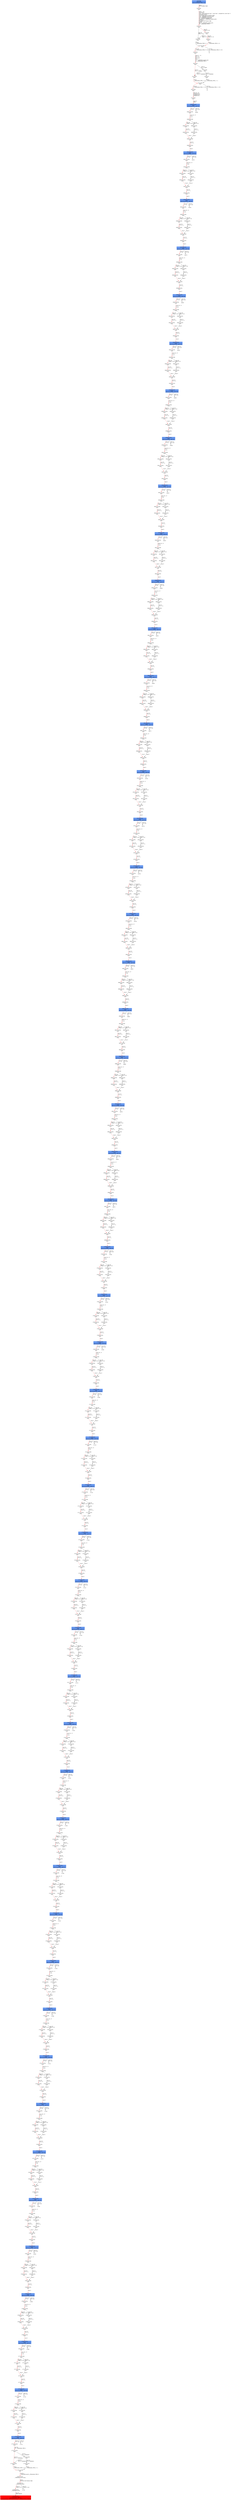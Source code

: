 digraph ARG {
node [style="filled" shape="box" color="white"]
0 [fillcolor="cornflowerblue" label="0 @ N20\nmain entry\nAbstractionState: ABS0: true\n" id="0"]
44 [label="44 @ N61\nmain\n" id="44"]
45 [label="45 @ N24\nmain\n" id="45"]
50 [label="50 @ N26\nmain\n" id="50"]
53 [label="53 @ N28\nmain\n" id="53"]
54 [label="54 @ N29\nmain\n" id="54"]
56 [label="56 @ N35\nmain\n" id="56"]
61 [label="61 @ N38\nmain\n" id="61"]
64 [label="64 @ N39\nmain\n" id="64"]
65 [label="65 @ N40\nmain\n" id="65"]
67 [label="67 @ N43\nmain\n" id="67"]
36280 [fillcolor="cornflowerblue" label="36280 @ N44\nmain\nAbstractionState: ABS2453\n" id="36280"]
36281 [label="36281 @ N45\nmain\n" id="36281"]
36300 [label="36300 @ N48\nmain\n" id="36300"]
36302 [label="36302 @ N50\nmain\n" id="36302"]
36303 [label="36303 @ N52\nmain\n" id="36303"]
36307 [label="36307 @ N49\nmain\n" id="36307"]
36308 [label="36308 @ N54\nmain\n" id="36308"]
36310 [fillcolor="cornflowerblue" label="36310 @ N44\nmain\nAbstractionState: ABS2455\n" id="36310"]
36311 [label="36311 @ N45\nmain\n" id="36311"]
36330 [label="36330 @ N48\nmain\n" id="36330"]
36332 [label="36332 @ N50\nmain\n" id="36332"]
36333 [label="36333 @ N52\nmain\n" id="36333"]
36337 [label="36337 @ N49\nmain\n" id="36337"]
36338 [label="36338 @ N54\nmain\n" id="36338"]
36340 [fillcolor="cornflowerblue" label="36340 @ N44\nmain\nAbstractionState: ABS2457\n" id="36340"]
36341 [label="36341 @ N45\nmain\n" id="36341"]
36360 [label="36360 @ N48\nmain\n" id="36360"]
36362 [label="36362 @ N50\nmain\n" id="36362"]
36363 [label="36363 @ N52\nmain\n" id="36363"]
36367 [label="36367 @ N49\nmain\n" id="36367"]
36368 [label="36368 @ N54\nmain\n" id="36368"]
36370 [fillcolor="cornflowerblue" label="36370 @ N44\nmain\nAbstractionState: ABS2459\n" id="36370"]
36371 [label="36371 @ N45\nmain\n" id="36371"]
36390 [label="36390 @ N48\nmain\n" id="36390"]
36392 [label="36392 @ N50\nmain\n" id="36392"]
36393 [label="36393 @ N52\nmain\n" id="36393"]
36397 [label="36397 @ N49\nmain\n" id="36397"]
36398 [label="36398 @ N54\nmain\n" id="36398"]
36400 [fillcolor="cornflowerblue" label="36400 @ N44\nmain\nAbstractionState: ABS2461\n" id="36400"]
36401 [label="36401 @ N45\nmain\n" id="36401"]
36420 [label="36420 @ N48\nmain\n" id="36420"]
36422 [label="36422 @ N50\nmain\n" id="36422"]
36423 [label="36423 @ N52\nmain\n" id="36423"]
36427 [label="36427 @ N49\nmain\n" id="36427"]
36428 [label="36428 @ N54\nmain\n" id="36428"]
36430 [fillcolor="cornflowerblue" label="36430 @ N44\nmain\nAbstractionState: ABS2463\n" id="36430"]
36431 [label="36431 @ N45\nmain\n" id="36431"]
36450 [label="36450 @ N48\nmain\n" id="36450"]
36452 [label="36452 @ N50\nmain\n" id="36452"]
36453 [label="36453 @ N52\nmain\n" id="36453"]
36457 [label="36457 @ N49\nmain\n" id="36457"]
36458 [label="36458 @ N54\nmain\n" id="36458"]
36460 [fillcolor="cornflowerblue" label="36460 @ N44\nmain\nAbstractionState: ABS2465\n" id="36460"]
36461 [label="36461 @ N45\nmain\n" id="36461"]
36480 [label="36480 @ N48\nmain\n" id="36480"]
36482 [label="36482 @ N50\nmain\n" id="36482"]
36483 [label="36483 @ N52\nmain\n" id="36483"]
36487 [label="36487 @ N49\nmain\n" id="36487"]
36488 [label="36488 @ N54\nmain\n" id="36488"]
36490 [fillcolor="cornflowerblue" label="36490 @ N44\nmain\nAbstractionState: ABS2467\n" id="36490"]
36491 [label="36491 @ N45\nmain\n" id="36491"]
36510 [label="36510 @ N48\nmain\n" id="36510"]
36512 [label="36512 @ N50\nmain\n" id="36512"]
36513 [label="36513 @ N52\nmain\n" id="36513"]
36517 [label="36517 @ N49\nmain\n" id="36517"]
36518 [label="36518 @ N54\nmain\n" id="36518"]
36520 [fillcolor="cornflowerblue" label="36520 @ N44\nmain\nAbstractionState: ABS2469\n" id="36520"]
36521 [label="36521 @ N45\nmain\n" id="36521"]
36540 [label="36540 @ N48\nmain\n" id="36540"]
36542 [label="36542 @ N50\nmain\n" id="36542"]
36543 [label="36543 @ N52\nmain\n" id="36543"]
36547 [label="36547 @ N49\nmain\n" id="36547"]
36548 [label="36548 @ N54\nmain\n" id="36548"]
36550 [fillcolor="cornflowerblue" label="36550 @ N44\nmain\nAbstractionState: ABS2471\n" id="36550"]
36551 [label="36551 @ N45\nmain\n" id="36551"]
36570 [label="36570 @ N48\nmain\n" id="36570"]
36572 [label="36572 @ N50\nmain\n" id="36572"]
36573 [label="36573 @ N52\nmain\n" id="36573"]
36577 [label="36577 @ N49\nmain\n" id="36577"]
36578 [label="36578 @ N54\nmain\n" id="36578"]
36580 [fillcolor="cornflowerblue" label="36580 @ N44\nmain\nAbstractionState: ABS2473\n" id="36580"]
36581 [label="36581 @ N45\nmain\n" id="36581"]
36600 [label="36600 @ N48\nmain\n" id="36600"]
36602 [label="36602 @ N50\nmain\n" id="36602"]
36603 [label="36603 @ N52\nmain\n" id="36603"]
36607 [label="36607 @ N49\nmain\n" id="36607"]
36608 [label="36608 @ N54\nmain\n" id="36608"]
36610 [fillcolor="cornflowerblue" label="36610 @ N44\nmain\nAbstractionState: ABS2475\n" id="36610"]
36611 [label="36611 @ N45\nmain\n" id="36611"]
36630 [label="36630 @ N48\nmain\n" id="36630"]
36632 [label="36632 @ N50\nmain\n" id="36632"]
36633 [label="36633 @ N52\nmain\n" id="36633"]
36637 [label="36637 @ N49\nmain\n" id="36637"]
36638 [label="36638 @ N54\nmain\n" id="36638"]
36640 [fillcolor="cornflowerblue" label="36640 @ N44\nmain\nAbstractionState: ABS2477\n" id="36640"]
36641 [label="36641 @ N45\nmain\n" id="36641"]
36660 [label="36660 @ N48\nmain\n" id="36660"]
36662 [label="36662 @ N50\nmain\n" id="36662"]
36663 [label="36663 @ N52\nmain\n" id="36663"]
36667 [label="36667 @ N49\nmain\n" id="36667"]
36668 [label="36668 @ N54\nmain\n" id="36668"]
36670 [fillcolor="cornflowerblue" label="36670 @ N44\nmain\nAbstractionState: ABS2479\n" id="36670"]
36671 [label="36671 @ N45\nmain\n" id="36671"]
36690 [label="36690 @ N48\nmain\n" id="36690"]
36692 [label="36692 @ N50\nmain\n" id="36692"]
36693 [label="36693 @ N52\nmain\n" id="36693"]
36697 [label="36697 @ N49\nmain\n" id="36697"]
36698 [label="36698 @ N54\nmain\n" id="36698"]
36700 [fillcolor="cornflowerblue" label="36700 @ N44\nmain\nAbstractionState: ABS2481\n" id="36700"]
36701 [label="36701 @ N45\nmain\n" id="36701"]
36720 [label="36720 @ N48\nmain\n" id="36720"]
36722 [label="36722 @ N50\nmain\n" id="36722"]
36723 [label="36723 @ N52\nmain\n" id="36723"]
36727 [label="36727 @ N49\nmain\n" id="36727"]
36728 [label="36728 @ N54\nmain\n" id="36728"]
36730 [fillcolor="cornflowerblue" label="36730 @ N44\nmain\nAbstractionState: ABS2483\n" id="36730"]
36731 [label="36731 @ N45\nmain\n" id="36731"]
36750 [label="36750 @ N48\nmain\n" id="36750"]
36752 [label="36752 @ N50\nmain\n" id="36752"]
36753 [label="36753 @ N52\nmain\n" id="36753"]
36757 [label="36757 @ N49\nmain\n" id="36757"]
36758 [label="36758 @ N54\nmain\n" id="36758"]
36760 [fillcolor="cornflowerblue" label="36760 @ N44\nmain\nAbstractionState: ABS2485\n" id="36760"]
36761 [label="36761 @ N45\nmain\n" id="36761"]
36780 [label="36780 @ N48\nmain\n" id="36780"]
36782 [label="36782 @ N50\nmain\n" id="36782"]
36783 [label="36783 @ N52\nmain\n" id="36783"]
36787 [label="36787 @ N49\nmain\n" id="36787"]
36788 [label="36788 @ N54\nmain\n" id="36788"]
36790 [fillcolor="cornflowerblue" label="36790 @ N44\nmain\nAbstractionState: ABS2487\n" id="36790"]
36791 [label="36791 @ N45\nmain\n" id="36791"]
36810 [label="36810 @ N48\nmain\n" id="36810"]
36812 [label="36812 @ N50\nmain\n" id="36812"]
36813 [label="36813 @ N52\nmain\n" id="36813"]
36817 [label="36817 @ N49\nmain\n" id="36817"]
36818 [label="36818 @ N54\nmain\n" id="36818"]
36820 [fillcolor="cornflowerblue" label="36820 @ N44\nmain\nAbstractionState: ABS2489\n" id="36820"]
36821 [label="36821 @ N45\nmain\n" id="36821"]
36840 [label="36840 @ N48\nmain\n" id="36840"]
36842 [label="36842 @ N50\nmain\n" id="36842"]
36843 [label="36843 @ N52\nmain\n" id="36843"]
36847 [label="36847 @ N49\nmain\n" id="36847"]
36848 [label="36848 @ N54\nmain\n" id="36848"]
36850 [fillcolor="cornflowerblue" label="36850 @ N44\nmain\nAbstractionState: ABS2491\n" id="36850"]
36851 [label="36851 @ N45\nmain\n" id="36851"]
36870 [label="36870 @ N48\nmain\n" id="36870"]
36872 [label="36872 @ N50\nmain\n" id="36872"]
36873 [label="36873 @ N52\nmain\n" id="36873"]
36877 [label="36877 @ N49\nmain\n" id="36877"]
36878 [label="36878 @ N54\nmain\n" id="36878"]
36880 [fillcolor="cornflowerblue" label="36880 @ N44\nmain\nAbstractionState: ABS2493\n" id="36880"]
36881 [label="36881 @ N45\nmain\n" id="36881"]
36900 [label="36900 @ N48\nmain\n" id="36900"]
36902 [label="36902 @ N50\nmain\n" id="36902"]
36903 [label="36903 @ N52\nmain\n" id="36903"]
36907 [label="36907 @ N49\nmain\n" id="36907"]
36908 [label="36908 @ N54\nmain\n" id="36908"]
36910 [fillcolor="cornflowerblue" label="36910 @ N44\nmain\nAbstractionState: ABS2495\n" id="36910"]
36911 [label="36911 @ N45\nmain\n" id="36911"]
36930 [label="36930 @ N48\nmain\n" id="36930"]
36932 [label="36932 @ N50\nmain\n" id="36932"]
36933 [label="36933 @ N52\nmain\n" id="36933"]
36937 [label="36937 @ N49\nmain\n" id="36937"]
36938 [label="36938 @ N54\nmain\n" id="36938"]
36940 [fillcolor="cornflowerblue" label="36940 @ N44\nmain\nAbstractionState: ABS2497\n" id="36940"]
36941 [label="36941 @ N45\nmain\n" id="36941"]
36960 [label="36960 @ N48\nmain\n" id="36960"]
36962 [label="36962 @ N50\nmain\n" id="36962"]
36963 [label="36963 @ N52\nmain\n" id="36963"]
36967 [label="36967 @ N49\nmain\n" id="36967"]
36968 [label="36968 @ N54\nmain\n" id="36968"]
36970 [fillcolor="cornflowerblue" label="36970 @ N44\nmain\nAbstractionState: ABS2499\n" id="36970"]
36971 [label="36971 @ N45\nmain\n" id="36971"]
36990 [label="36990 @ N48\nmain\n" id="36990"]
36992 [label="36992 @ N50\nmain\n" id="36992"]
36993 [label="36993 @ N52\nmain\n" id="36993"]
36997 [label="36997 @ N49\nmain\n" id="36997"]
36998 [label="36998 @ N54\nmain\n" id="36998"]
37000 [fillcolor="cornflowerblue" label="37000 @ N44\nmain\nAbstractionState: ABS2501\n" id="37000"]
37001 [label="37001 @ N45\nmain\n" id="37001"]
37020 [label="37020 @ N48\nmain\n" id="37020"]
37022 [label="37022 @ N50\nmain\n" id="37022"]
37023 [label="37023 @ N52\nmain\n" id="37023"]
37027 [label="37027 @ N49\nmain\n" id="37027"]
37028 [label="37028 @ N54\nmain\n" id="37028"]
37030 [fillcolor="cornflowerblue" label="37030 @ N44\nmain\nAbstractionState: ABS2503\n" id="37030"]
37031 [label="37031 @ N45\nmain\n" id="37031"]
37050 [label="37050 @ N48\nmain\n" id="37050"]
37052 [label="37052 @ N50\nmain\n" id="37052"]
37053 [label="37053 @ N52\nmain\n" id="37053"]
37057 [label="37057 @ N49\nmain\n" id="37057"]
37058 [label="37058 @ N54\nmain\n" id="37058"]
37060 [fillcolor="cornflowerblue" label="37060 @ N44\nmain\nAbstractionState: ABS2505\n" id="37060"]
37061 [label="37061 @ N45\nmain\n" id="37061"]
37080 [label="37080 @ N48\nmain\n" id="37080"]
37082 [label="37082 @ N50\nmain\n" id="37082"]
37083 [label="37083 @ N52\nmain\n" id="37083"]
37087 [label="37087 @ N49\nmain\n" id="37087"]
37088 [label="37088 @ N54\nmain\n" id="37088"]
37090 [fillcolor="cornflowerblue" label="37090 @ N44\nmain\nAbstractionState: ABS2507\n" id="37090"]
37091 [label="37091 @ N45\nmain\n" id="37091"]
37110 [label="37110 @ N48\nmain\n" id="37110"]
37112 [label="37112 @ N50\nmain\n" id="37112"]
37113 [label="37113 @ N52\nmain\n" id="37113"]
37117 [label="37117 @ N49\nmain\n" id="37117"]
37118 [label="37118 @ N54\nmain\n" id="37118"]
37120 [fillcolor="cornflowerblue" label="37120 @ N44\nmain\nAbstractionState: ABS2509\n" id="37120"]
37121 [label="37121 @ N45\nmain\n" id="37121"]
37140 [label="37140 @ N48\nmain\n" id="37140"]
37142 [label="37142 @ N50\nmain\n" id="37142"]
37143 [label="37143 @ N52\nmain\n" id="37143"]
37147 [label="37147 @ N49\nmain\n" id="37147"]
37148 [label="37148 @ N54\nmain\n" id="37148"]
37150 [fillcolor="cornflowerblue" label="37150 @ N44\nmain\nAbstractionState: ABS2511\n" id="37150"]
37151 [label="37151 @ N45\nmain\n" id="37151"]
37170 [label="37170 @ N48\nmain\n" id="37170"]
37172 [label="37172 @ N50\nmain\n" id="37172"]
37173 [label="37173 @ N52\nmain\n" id="37173"]
37177 [label="37177 @ N49\nmain\n" id="37177"]
37178 [label="37178 @ N54\nmain\n" id="37178"]
37180 [fillcolor="cornflowerblue" label="37180 @ N44\nmain\nAbstractionState: ABS2513\n" id="37180"]
37181 [label="37181 @ N45\nmain\n" id="37181"]
37200 [label="37200 @ N48\nmain\n" id="37200"]
37202 [label="37202 @ N50\nmain\n" id="37202"]
37203 [label="37203 @ N52\nmain\n" id="37203"]
37207 [label="37207 @ N49\nmain\n" id="37207"]
37208 [label="37208 @ N54\nmain\n" id="37208"]
37210 [fillcolor="cornflowerblue" label="37210 @ N44\nmain\nAbstractionState: ABS2515\n" id="37210"]
37211 [label="37211 @ N45\nmain\n" id="37211"]
37230 [label="37230 @ N48\nmain\n" id="37230"]
37232 [label="37232 @ N50\nmain\n" id="37232"]
37233 [label="37233 @ N52\nmain\n" id="37233"]
37237 [label="37237 @ N49\nmain\n" id="37237"]
37238 [label="37238 @ N54\nmain\n" id="37238"]
37240 [fillcolor="cornflowerblue" label="37240 @ N44\nmain\nAbstractionState: ABS2517\n" id="37240"]
37241 [label="37241 @ N45\nmain\n" id="37241"]
37260 [label="37260 @ N48\nmain\n" id="37260"]
37262 [label="37262 @ N50\nmain\n" id="37262"]
37263 [label="37263 @ N52\nmain\n" id="37263"]
37267 [label="37267 @ N49\nmain\n" id="37267"]
37268 [label="37268 @ N54\nmain\n" id="37268"]
37270 [fillcolor="cornflowerblue" label="37270 @ N44\nmain\nAbstractionState: ABS2519\n" id="37270"]
37271 [label="37271 @ N45\nmain\n" id="37271"]
37290 [label="37290 @ N48\nmain\n" id="37290"]
37292 [label="37292 @ N50\nmain\n" id="37292"]
37293 [label="37293 @ N52\nmain\n" id="37293"]
37297 [label="37297 @ N49\nmain\n" id="37297"]
37298 [label="37298 @ N54\nmain\n" id="37298"]
37300 [fillcolor="cornflowerblue" label="37300 @ N44\nmain\nAbstractionState: ABS2521\n" id="37300"]
37301 [label="37301 @ N45\nmain\n" id="37301"]
37320 [label="37320 @ N48\nmain\n" id="37320"]
37322 [label="37322 @ N50\nmain\n" id="37322"]
37323 [label="37323 @ N52\nmain\n" id="37323"]
37327 [label="37327 @ N49\nmain\n" id="37327"]
37328 [label="37328 @ N54\nmain\n" id="37328"]
37330 [fillcolor="cornflowerblue" label="37330 @ N44\nmain\nAbstractionState: ABS2523\n" id="37330"]
37331 [label="37331 @ N45\nmain\n" id="37331"]
37350 [label="37350 @ N48\nmain\n" id="37350"]
37352 [label="37352 @ N50\nmain\n" id="37352"]
37353 [label="37353 @ N52\nmain\n" id="37353"]
37357 [label="37357 @ N49\nmain\n" id="37357"]
37358 [label="37358 @ N54\nmain\n" id="37358"]
37360 [fillcolor="cornflowerblue" label="37360 @ N44\nmain\nAbstractionState: ABS2525\n" id="37360"]
37361 [label="37361 @ N45\nmain\n" id="37361"]
37380 [label="37380 @ N48\nmain\n" id="37380"]
37382 [label="37382 @ N50\nmain\n" id="37382"]
37383 [label="37383 @ N52\nmain\n" id="37383"]
37387 [label="37387 @ N49\nmain\n" id="37387"]
37388 [label="37388 @ N54\nmain\n" id="37388"]
37390 [fillcolor="cornflowerblue" label="37390 @ N44\nmain\nAbstractionState: ABS2527\n" id="37390"]
37391 [label="37391 @ N45\nmain\n" id="37391"]
37410 [label="37410 @ N48\nmain\n" id="37410"]
37412 [label="37412 @ N50\nmain\n" id="37412"]
37413 [label="37413 @ N52\nmain\n" id="37413"]
37417 [label="37417 @ N49\nmain\n" id="37417"]
37418 [label="37418 @ N54\nmain\n" id="37418"]
37420 [fillcolor="cornflowerblue" label="37420 @ N44\nmain\nAbstractionState: ABS2529\n" id="37420"]
37421 [label="37421 @ N45\nmain\n" id="37421"]
37440 [label="37440 @ N48\nmain\n" id="37440"]
37442 [label="37442 @ N50\nmain\n" id="37442"]
37443 [label="37443 @ N52\nmain\n" id="37443"]
37447 [label="37447 @ N49\nmain\n" id="37447"]
37448 [label="37448 @ N54\nmain\n" id="37448"]
37450 [fillcolor="cornflowerblue" label="37450 @ N44\nmain\nAbstractionState: ABS2531\n" id="37450"]
37451 [label="37451 @ N45\nmain\n" id="37451"]
37470 [label="37470 @ N48\nmain\n" id="37470"]
37472 [label="37472 @ N50\nmain\n" id="37472"]
37473 [label="37473 @ N52\nmain\n" id="37473"]
37477 [label="37477 @ N49\nmain\n" id="37477"]
37478 [label="37478 @ N54\nmain\n" id="37478"]
37480 [fillcolor="cornflowerblue" label="37480 @ N44\nmain\nAbstractionState: ABS2533\n" id="37480"]
37481 [label="37481 @ N45\nmain\n" id="37481"]
37500 [label="37500 @ N48\nmain\n" id="37500"]
37502 [label="37502 @ N50\nmain\n" id="37502"]
37503 [label="37503 @ N52\nmain\n" id="37503"]
37507 [label="37507 @ N49\nmain\n" id="37507"]
37508 [label="37508 @ N54\nmain\n" id="37508"]
37510 [fillcolor="cornflowerblue" label="37510 @ N44\nmain\nAbstractionState: ABS2535\n" id="37510"]
37511 [label="37511 @ N45\nmain\n" id="37511"]
37530 [label="37530 @ N48\nmain\n" id="37530"]
37532 [label="37532 @ N50\nmain\n" id="37532"]
37533 [label="37533 @ N52\nmain\n" id="37533"]
37537 [label="37537 @ N49\nmain\n" id="37537"]
37538 [label="37538 @ N54\nmain\n" id="37538"]
37540 [fillcolor="cornflowerblue" label="37540 @ N44\nmain\nAbstractionState: ABS2537\n" id="37540"]
37541 [label="37541 @ N45\nmain\n" id="37541"]
37560 [label="37560 @ N48\nmain\n" id="37560"]
37562 [label="37562 @ N50\nmain\n" id="37562"]
37563 [label="37563 @ N52\nmain\n" id="37563"]
37567 [label="37567 @ N49\nmain\n" id="37567"]
37568 [label="37568 @ N54\nmain\n" id="37568"]
37570 [fillcolor="cornflowerblue" label="37570 @ N44\nmain\nAbstractionState: ABS2539\n" id="37570"]
37571 [label="37571 @ N45\nmain\n" id="37571"]
37590 [label="37590 @ N48\nmain\n" id="37590"]
37592 [label="37592 @ N50\nmain\n" id="37592"]
37593 [label="37593 @ N52\nmain\n" id="37593"]
37597 [label="37597 @ N49\nmain\n" id="37597"]
37598 [label="37598 @ N54\nmain\n" id="37598"]
37600 [fillcolor="cornflowerblue" label="37600 @ N44\nmain\nAbstractionState: ABS2541\n" id="37600"]
37601 [label="37601 @ N45\nmain\n" id="37601"]
37620 [label="37620 @ N48\nmain\n" id="37620"]
37622 [label="37622 @ N50\nmain\n" id="37622"]
37623 [label="37623 @ N52\nmain\n" id="37623"]
37627 [label="37627 @ N49\nmain\n" id="37627"]
37628 [label="37628 @ N54\nmain\n" id="37628"]
37630 [fillcolor="cornflowerblue" label="37630 @ N44\nmain\nAbstractionState: ABS2543\n" id="37630"]
37631 [label="37631 @ N45\nmain\n" id="37631"]
37650 [label="37650 @ N48\nmain\n" id="37650"]
37652 [label="37652 @ N50\nmain\n" id="37652"]
37653 [label="37653 @ N52\nmain\n" id="37653"]
37657 [label="37657 @ N49\nmain\n" id="37657"]
37658 [label="37658 @ N54\nmain\n" id="37658"]
37660 [fillcolor="cornflowerblue" label="37660 @ N44\nmain\nAbstractionState: ABS2545\n" id="37660"]
37661 [label="37661 @ N45\nmain\n" id="37661"]
37680 [label="37680 @ N48\nmain\n" id="37680"]
37682 [label="37682 @ N50\nmain\n" id="37682"]
37683 [label="37683 @ N52\nmain\n" id="37683"]
37687 [label="37687 @ N49\nmain\n" id="37687"]
37688 [label="37688 @ N54\nmain\n" id="37688"]
37690 [fillcolor="cornflowerblue" label="37690 @ N44\nmain\nAbstractionState: ABS2547\n" id="37690"]
37691 [label="37691 @ N45\nmain\n" id="37691"]
37710 [label="37710 @ N48\nmain\n" id="37710"]
37712 [label="37712 @ N50\nmain\n" id="37712"]
37713 [label="37713 @ N52\nmain\n" id="37713"]
37717 [label="37717 @ N49\nmain\n" id="37717"]
37718 [label="37718 @ N54\nmain\n" id="37718"]
37720 [fillcolor="cornflowerblue" label="37720 @ N44\nmain\nAbstractionState: ABS2549\n" id="37720"]
37721 [label="37721 @ N45\nmain\n" id="37721"]
37740 [label="37740 @ N48\nmain\n" id="37740"]
37742 [label="37742 @ N50\nmain\n" id="37742"]
37743 [label="37743 @ N52\nmain\n" id="37743"]
37747 [label="37747 @ N49\nmain\n" id="37747"]
37748 [label="37748 @ N54\nmain\n" id="37748"]
37750 [fillcolor="cornflowerblue" label="37750 @ N44\nmain\nAbstractionState: ABS2551\n" id="37750"]
37752 [label="37752 @ N46\nmain\n" id="37752"]
37753 [label="37753 @ N55\nmain\n" id="37753"]
37758 [label="37758 @ N58\nmain\n" id="37758"]
37761 [label="37761 @ N59\nmain\n" id="37761"]
37762 [label="37762 @ N11\n__VERIFIER_assert entry\n" id="37762"]
37763 [label="37763 @ N12\n__VERIFIER_assert\n" id="37763"]
37764 [label="37764 @ N14\n__VERIFIER_assert\n" id="37764"]
37767 [fillcolor="red" label="37767 @ N15\n__VERIFIER_assert\nAbstractionState: ABS2552\n AutomatonState: ErrorLabelAutomaton: _predefinedState_ERROR\n" id="37767"]
37754 [label="37754 @ N56\nmain\n" id="37754"]
37756 [label="37756 @ N57\nmain\n" id="37756"]
37741 [label="37741 @ N51\nmain\n" id="37741"]
37745 [label="37745 @ N53\nmain\n" id="37745"]
37711 [label="37711 @ N51\nmain\n" id="37711"]
37715 [label="37715 @ N53\nmain\n" id="37715"]
37681 [label="37681 @ N51\nmain\n" id="37681"]
37685 [label="37685 @ N53\nmain\n" id="37685"]
37651 [label="37651 @ N51\nmain\n" id="37651"]
37655 [label="37655 @ N53\nmain\n" id="37655"]
37621 [label="37621 @ N51\nmain\n" id="37621"]
37625 [label="37625 @ N53\nmain\n" id="37625"]
37591 [label="37591 @ N51\nmain\n" id="37591"]
37595 [label="37595 @ N53\nmain\n" id="37595"]
37561 [label="37561 @ N51\nmain\n" id="37561"]
37565 [label="37565 @ N53\nmain\n" id="37565"]
37531 [label="37531 @ N51\nmain\n" id="37531"]
37535 [label="37535 @ N53\nmain\n" id="37535"]
37501 [label="37501 @ N51\nmain\n" id="37501"]
37505 [label="37505 @ N53\nmain\n" id="37505"]
37471 [label="37471 @ N51\nmain\n" id="37471"]
37475 [label="37475 @ N53\nmain\n" id="37475"]
37441 [label="37441 @ N51\nmain\n" id="37441"]
37445 [label="37445 @ N53\nmain\n" id="37445"]
37411 [label="37411 @ N51\nmain\n" id="37411"]
37415 [label="37415 @ N53\nmain\n" id="37415"]
37381 [label="37381 @ N51\nmain\n" id="37381"]
37385 [label="37385 @ N53\nmain\n" id="37385"]
37351 [label="37351 @ N51\nmain\n" id="37351"]
37355 [label="37355 @ N53\nmain\n" id="37355"]
37321 [label="37321 @ N51\nmain\n" id="37321"]
37325 [label="37325 @ N53\nmain\n" id="37325"]
37291 [label="37291 @ N51\nmain\n" id="37291"]
37295 [label="37295 @ N53\nmain\n" id="37295"]
37261 [label="37261 @ N51\nmain\n" id="37261"]
37265 [label="37265 @ N53\nmain\n" id="37265"]
37231 [label="37231 @ N51\nmain\n" id="37231"]
37235 [label="37235 @ N53\nmain\n" id="37235"]
37201 [label="37201 @ N51\nmain\n" id="37201"]
37205 [label="37205 @ N53\nmain\n" id="37205"]
37171 [label="37171 @ N51\nmain\n" id="37171"]
37175 [label="37175 @ N53\nmain\n" id="37175"]
37141 [label="37141 @ N51\nmain\n" id="37141"]
37145 [label="37145 @ N53\nmain\n" id="37145"]
37111 [label="37111 @ N51\nmain\n" id="37111"]
37115 [label="37115 @ N53\nmain\n" id="37115"]
37081 [label="37081 @ N51\nmain\n" id="37081"]
37085 [label="37085 @ N53\nmain\n" id="37085"]
37051 [label="37051 @ N51\nmain\n" id="37051"]
37055 [label="37055 @ N53\nmain\n" id="37055"]
37021 [label="37021 @ N51\nmain\n" id="37021"]
37025 [label="37025 @ N53\nmain\n" id="37025"]
36991 [label="36991 @ N51\nmain\n" id="36991"]
36995 [label="36995 @ N53\nmain\n" id="36995"]
36961 [label="36961 @ N51\nmain\n" id="36961"]
36965 [label="36965 @ N53\nmain\n" id="36965"]
36931 [label="36931 @ N51\nmain\n" id="36931"]
36935 [label="36935 @ N53\nmain\n" id="36935"]
36901 [label="36901 @ N51\nmain\n" id="36901"]
36905 [label="36905 @ N53\nmain\n" id="36905"]
36871 [label="36871 @ N51\nmain\n" id="36871"]
36875 [label="36875 @ N53\nmain\n" id="36875"]
36841 [label="36841 @ N51\nmain\n" id="36841"]
36845 [label="36845 @ N53\nmain\n" id="36845"]
36811 [label="36811 @ N51\nmain\n" id="36811"]
36815 [label="36815 @ N53\nmain\n" id="36815"]
36781 [label="36781 @ N51\nmain\n" id="36781"]
36785 [label="36785 @ N53\nmain\n" id="36785"]
36751 [label="36751 @ N51\nmain\n" id="36751"]
36755 [label="36755 @ N53\nmain\n" id="36755"]
36721 [label="36721 @ N51\nmain\n" id="36721"]
36725 [label="36725 @ N53\nmain\n" id="36725"]
36691 [label="36691 @ N51\nmain\n" id="36691"]
36695 [label="36695 @ N53\nmain\n" id="36695"]
36661 [label="36661 @ N51\nmain\n" id="36661"]
36665 [label="36665 @ N53\nmain\n" id="36665"]
36631 [label="36631 @ N51\nmain\n" id="36631"]
36635 [label="36635 @ N53\nmain\n" id="36635"]
36601 [label="36601 @ N51\nmain\n" id="36601"]
36605 [label="36605 @ N53\nmain\n" id="36605"]
36571 [label="36571 @ N51\nmain\n" id="36571"]
36575 [label="36575 @ N53\nmain\n" id="36575"]
36541 [label="36541 @ N51\nmain\n" id="36541"]
36545 [label="36545 @ N53\nmain\n" id="36545"]
36511 [label="36511 @ N51\nmain\n" id="36511"]
36515 [label="36515 @ N53\nmain\n" id="36515"]
36481 [label="36481 @ N51\nmain\n" id="36481"]
36485 [label="36485 @ N53\nmain\n" id="36485"]
36451 [label="36451 @ N51\nmain\n" id="36451"]
36455 [label="36455 @ N53\nmain\n" id="36455"]
36421 [label="36421 @ N51\nmain\n" id="36421"]
36425 [label="36425 @ N53\nmain\n" id="36425"]
36391 [label="36391 @ N51\nmain\n" id="36391"]
36395 [label="36395 @ N53\nmain\n" id="36395"]
36361 [label="36361 @ N51\nmain\n" id="36361"]
36365 [label="36365 @ N53\nmain\n" id="36365"]
36331 [label="36331 @ N51\nmain\n" id="36331"]
36335 [label="36335 @ N53\nmain\n" id="36335"]
36301 [label="36301 @ N51\nmain\n" id="36301"]
36305 [label="36305 @ N53\nmain\n" id="36305"]
57 [label="57 @ N36\nmain\n" id="57"]
59 [label="59 @ N37\nmain\n" id="59"]
47 [label="47 @ N25\nmain\n" id="47"]
49 [label="49 @ N27\nmain\n" id="49"]
0 -> 44 [color="red" label="Line 0: \lINIT GLOBAL VARS\l" id="0 -> 44"]
44 -> 45 [color="red" label="Lines 7 - 26: \lvoid abort();\lvoid __assert_fail(const char *, const char *, unsigned int, const char *);\lvoid reach_error();\lvoid assume_abort_if_not(int cond);\lvoid __VERIFIER_assert(int cond);\lvoid __VERIFIER_assume(int);\lint __VERIFIER_nondet_int();\lunsigned int __VERIFIER_nondet_uint();\lint main();\lFunction start dummy edge\lint flag;\lflag = __VERIFIER_nondet_int();\lint __CPAchecker_TMP_0;\l" id="44 -> 45"]
45 -> 47 [color="red" label="Line 26: \l[!(flag == 0)]\l" id="45 -> 47"]
45 -> 50 [label="Line 26: \l[flag == 0]\l" id="45 -> 50"]
50 -> 53 [label="Line 0: \l__CPAchecker_TMP_0 = 1;\l" id="50 -> 53"]
53 -> 54 [color="red" label="Line 26: \l[__CPAchecker_TMP_0 != 0]\l" id="53 -> 54"]
53 -> 55 [label="Line 26: \l[!(__CPAchecker_TMP_0 != 0)]\l" id="53 -> 55"]
54 -> 56 [color="red" label="Lines 27 - 31: \lint i = 0;\lint x = 0;\lint y = 0;\lint n;\ln = __VERIFIER_nondet_int();\lint __CPAchecker_TMP_1;\l" id="54 -> 56"]
56 -> 57 [label="Line 31: \l[n >= 1000]\l" id="56 -> 57"]
56 -> 61 [color="red" label="Line 31: \l[!(n >= 1000)]\l" id="56 -> 61"]
61 -> 64 [color="red" label="Line 0: \l__CPAchecker_TMP_1 = 0;\l" id="61 -> 64"]
64 -> 65 [color="red" label="Line 31: \l[__CPAchecker_TMP_1 != 0]\l" id="64 -> 65"]
64 -> 66 [label="Line 31: \l[!(__CPAchecker_TMP_1 != 0)]\l" id="64 -> 66"]
65 -> 67 [color="red" label="Lines 33 - 33: \lunsigned int a;\lunsigned int b;\lunsigned int r;\l" id="65 -> 67"]
67 -> 36280 [color="red" label="Line 35: \lwhile\l" id="67 -> 36280"]
36280 -> 36281 [color="red" label="Line 35: \l[i < n]\l" id="36280 -> 36281"]
36280 -> 36282 [label="Line 35: \l[!(i < n)]\l" id="36280 -> 36282"]
36281 -> 36300 [color="red" label="Lines 36 - 37: \lx = x;\ly = y;\l" id="36281 -> 36300"]
36300 -> 36301 [label="Line 38: \l[flag == 0]\l" id="36300 -> 36301"]
36300 -> 36302 [color="red" label="Line 38: \l[!(flag == 0)]\l" id="36300 -> 36302"]
36302 -> 36303 [color="red" label="Line 39: \lx = x + 3;\l" id="36302 -> 36303"]
36303 -> 36307 [color="red" label="Line 0: \l\l" id="36303 -> 36307"]
36307 -> 36308 [color="red" label="Line 43: \li = i + 1;\l" id="36307 -> 36308"]
36308 -> 36310 [color="red" label="Line 0: \l\l" id="36308 -> 36310"]
36310 -> 36311 [color="red" label="Line 35: \l[i < n]\l" id="36310 -> 36311"]
36310 -> 36312 [label="Line 35: \l[!(i < n)]\l" id="36310 -> 36312"]
36311 -> 36330 [color="red" label="Lines 36 - 37: \lx = x;\ly = y;\l" id="36311 -> 36330"]
36330 -> 36331 [label="Line 38: \l[flag == 0]\l" id="36330 -> 36331"]
36330 -> 36332 [color="red" label="Line 38: \l[!(flag == 0)]\l" id="36330 -> 36332"]
36332 -> 36333 [color="red" label="Line 39: \lx = x + 3;\l" id="36332 -> 36333"]
36333 -> 36337 [color="red" label="Line 0: \l\l" id="36333 -> 36337"]
36337 -> 36338 [color="red" label="Line 43: \li = i + 1;\l" id="36337 -> 36338"]
36338 -> 36340 [color="red" label="Line 0: \l\l" id="36338 -> 36340"]
36340 -> 36341 [color="red" label="Line 35: \l[i < n]\l" id="36340 -> 36341"]
36340 -> 36342 [label="Line 35: \l[!(i < n)]\l" id="36340 -> 36342"]
36341 -> 36360 [color="red" label="Lines 36 - 37: \lx = x;\ly = y;\l" id="36341 -> 36360"]
36360 -> 36361 [label="Line 38: \l[flag == 0]\l" id="36360 -> 36361"]
36360 -> 36362 [color="red" label="Line 38: \l[!(flag == 0)]\l" id="36360 -> 36362"]
36362 -> 36363 [color="red" label="Line 39: \lx = x + 3;\l" id="36362 -> 36363"]
36363 -> 36367 [color="red" label="Line 0: \l\l" id="36363 -> 36367"]
36367 -> 36368 [color="red" label="Line 43: \li = i + 1;\l" id="36367 -> 36368"]
36368 -> 36370 [color="red" label="Line 0: \l\l" id="36368 -> 36370"]
36370 -> 36371 [color="red" label="Line 35: \l[i < n]\l" id="36370 -> 36371"]
36370 -> 36372 [label="Line 35: \l[!(i < n)]\l" id="36370 -> 36372"]
36371 -> 36390 [color="red" label="Lines 36 - 37: \lx = x;\ly = y;\l" id="36371 -> 36390"]
36390 -> 36391 [label="Line 38: \l[flag == 0]\l" id="36390 -> 36391"]
36390 -> 36392 [color="red" label="Line 38: \l[!(flag == 0)]\l" id="36390 -> 36392"]
36392 -> 36393 [color="red" label="Line 39: \lx = x + 3;\l" id="36392 -> 36393"]
36393 -> 36397 [color="red" label="Line 0: \l\l" id="36393 -> 36397"]
36397 -> 36398 [color="red" label="Line 43: \li = i + 1;\l" id="36397 -> 36398"]
36398 -> 36400 [color="red" label="Line 0: \l\l" id="36398 -> 36400"]
36400 -> 36401 [color="red" label="Line 35: \l[i < n]\l" id="36400 -> 36401"]
36400 -> 36402 [label="Line 35: \l[!(i < n)]\l" id="36400 -> 36402"]
36401 -> 36420 [color="red" label="Lines 36 - 37: \lx = x;\ly = y;\l" id="36401 -> 36420"]
36420 -> 36421 [label="Line 38: \l[flag == 0]\l" id="36420 -> 36421"]
36420 -> 36422 [color="red" label="Line 38: \l[!(flag == 0)]\l" id="36420 -> 36422"]
36422 -> 36423 [color="red" label="Line 39: \lx = x + 3;\l" id="36422 -> 36423"]
36423 -> 36427 [color="red" label="Line 0: \l\l" id="36423 -> 36427"]
36427 -> 36428 [color="red" label="Line 43: \li = i + 1;\l" id="36427 -> 36428"]
36428 -> 36430 [color="red" label="Line 0: \l\l" id="36428 -> 36430"]
36430 -> 36431 [color="red" label="Line 35: \l[i < n]\l" id="36430 -> 36431"]
36430 -> 36432 [label="Line 35: \l[!(i < n)]\l" id="36430 -> 36432"]
36431 -> 36450 [color="red" label="Lines 36 - 37: \lx = x;\ly = y;\l" id="36431 -> 36450"]
36450 -> 36451 [label="Line 38: \l[flag == 0]\l" id="36450 -> 36451"]
36450 -> 36452 [color="red" label="Line 38: \l[!(flag == 0)]\l" id="36450 -> 36452"]
36452 -> 36453 [color="red" label="Line 39: \lx = x + 3;\l" id="36452 -> 36453"]
36453 -> 36457 [color="red" label="Line 0: \l\l" id="36453 -> 36457"]
36457 -> 36458 [color="red" label="Line 43: \li = i + 1;\l" id="36457 -> 36458"]
36458 -> 36460 [color="red" label="Line 0: \l\l" id="36458 -> 36460"]
36460 -> 36461 [color="red" label="Line 35: \l[i < n]\l" id="36460 -> 36461"]
36460 -> 36462 [label="Line 35: \l[!(i < n)]\l" id="36460 -> 36462"]
36461 -> 36480 [color="red" label="Lines 36 - 37: \lx = x;\ly = y;\l" id="36461 -> 36480"]
36480 -> 36481 [label="Line 38: \l[flag == 0]\l" id="36480 -> 36481"]
36480 -> 36482 [color="red" label="Line 38: \l[!(flag == 0)]\l" id="36480 -> 36482"]
36482 -> 36483 [color="red" label="Line 39: \lx = x + 3;\l" id="36482 -> 36483"]
36483 -> 36487 [color="red" label="Line 0: \l\l" id="36483 -> 36487"]
36487 -> 36488 [color="red" label="Line 43: \li = i + 1;\l" id="36487 -> 36488"]
36488 -> 36490 [color="red" label="Line 0: \l\l" id="36488 -> 36490"]
36490 -> 36491 [color="red" label="Line 35: \l[i < n]\l" id="36490 -> 36491"]
36490 -> 36492 [label="Line 35: \l[!(i < n)]\l" id="36490 -> 36492"]
36491 -> 36510 [color="red" label="Lines 36 - 37: \lx = x;\ly = y;\l" id="36491 -> 36510"]
36510 -> 36511 [label="Line 38: \l[flag == 0]\l" id="36510 -> 36511"]
36510 -> 36512 [color="red" label="Line 38: \l[!(flag == 0)]\l" id="36510 -> 36512"]
36512 -> 36513 [color="red" label="Line 39: \lx = x + 3;\l" id="36512 -> 36513"]
36513 -> 36517 [color="red" label="Line 0: \l\l" id="36513 -> 36517"]
36517 -> 36518 [color="red" label="Line 43: \li = i + 1;\l" id="36517 -> 36518"]
36518 -> 36520 [color="red" label="Line 0: \l\l" id="36518 -> 36520"]
36520 -> 36521 [color="red" label="Line 35: \l[i < n]\l" id="36520 -> 36521"]
36520 -> 36522 [label="Line 35: \l[!(i < n)]\l" id="36520 -> 36522"]
36521 -> 36540 [color="red" label="Lines 36 - 37: \lx = x;\ly = y;\l" id="36521 -> 36540"]
36540 -> 36541 [label="Line 38: \l[flag == 0]\l" id="36540 -> 36541"]
36540 -> 36542 [color="red" label="Line 38: \l[!(flag == 0)]\l" id="36540 -> 36542"]
36542 -> 36543 [color="red" label="Line 39: \lx = x + 3;\l" id="36542 -> 36543"]
36543 -> 36547 [color="red" label="Line 0: \l\l" id="36543 -> 36547"]
36547 -> 36548 [color="red" label="Line 43: \li = i + 1;\l" id="36547 -> 36548"]
36548 -> 36550 [color="red" label="Line 0: \l\l" id="36548 -> 36550"]
36550 -> 36551 [color="red" label="Line 35: \l[i < n]\l" id="36550 -> 36551"]
36550 -> 36552 [label="Line 35: \l[!(i < n)]\l" id="36550 -> 36552"]
36551 -> 36570 [color="red" label="Lines 36 - 37: \lx = x;\ly = y;\l" id="36551 -> 36570"]
36570 -> 36571 [label="Line 38: \l[flag == 0]\l" id="36570 -> 36571"]
36570 -> 36572 [color="red" label="Line 38: \l[!(flag == 0)]\l" id="36570 -> 36572"]
36572 -> 36573 [color="red" label="Line 39: \lx = x + 3;\l" id="36572 -> 36573"]
36573 -> 36577 [color="red" label="Line 0: \l\l" id="36573 -> 36577"]
36577 -> 36578 [color="red" label="Line 43: \li = i + 1;\l" id="36577 -> 36578"]
36578 -> 36580 [color="red" label="Line 0: \l\l" id="36578 -> 36580"]
36580 -> 36581 [color="red" label="Line 35: \l[i < n]\l" id="36580 -> 36581"]
36580 -> 36582 [label="Line 35: \l[!(i < n)]\l" id="36580 -> 36582"]
36581 -> 36600 [color="red" label="Lines 36 - 37: \lx = x;\ly = y;\l" id="36581 -> 36600"]
36600 -> 36601 [label="Line 38: \l[flag == 0]\l" id="36600 -> 36601"]
36600 -> 36602 [color="red" label="Line 38: \l[!(flag == 0)]\l" id="36600 -> 36602"]
36602 -> 36603 [color="red" label="Line 39: \lx = x + 3;\l" id="36602 -> 36603"]
36603 -> 36607 [color="red" label="Line 0: \l\l" id="36603 -> 36607"]
36607 -> 36608 [color="red" label="Line 43: \li = i + 1;\l" id="36607 -> 36608"]
36608 -> 36610 [color="red" label="Line 0: \l\l" id="36608 -> 36610"]
36610 -> 36611 [color="red" label="Line 35: \l[i < n]\l" id="36610 -> 36611"]
36610 -> 36612 [label="Line 35: \l[!(i < n)]\l" id="36610 -> 36612"]
36611 -> 36630 [color="red" label="Lines 36 - 37: \lx = x;\ly = y;\l" id="36611 -> 36630"]
36630 -> 36631 [label="Line 38: \l[flag == 0]\l" id="36630 -> 36631"]
36630 -> 36632 [color="red" label="Line 38: \l[!(flag == 0)]\l" id="36630 -> 36632"]
36632 -> 36633 [color="red" label="Line 39: \lx = x + 3;\l" id="36632 -> 36633"]
36633 -> 36637 [color="red" label="Line 0: \l\l" id="36633 -> 36637"]
36637 -> 36638 [color="red" label="Line 43: \li = i + 1;\l" id="36637 -> 36638"]
36638 -> 36640 [color="red" label="Line 0: \l\l" id="36638 -> 36640"]
36640 -> 36641 [color="red" label="Line 35: \l[i < n]\l" id="36640 -> 36641"]
36640 -> 36642 [label="Line 35: \l[!(i < n)]\l" id="36640 -> 36642"]
36641 -> 36660 [color="red" label="Lines 36 - 37: \lx = x;\ly = y;\l" id="36641 -> 36660"]
36660 -> 36661 [label="Line 38: \l[flag == 0]\l" id="36660 -> 36661"]
36660 -> 36662 [color="red" label="Line 38: \l[!(flag == 0)]\l" id="36660 -> 36662"]
36662 -> 36663 [color="red" label="Line 39: \lx = x + 3;\l" id="36662 -> 36663"]
36663 -> 36667 [color="red" label="Line 0: \l\l" id="36663 -> 36667"]
36667 -> 36668 [color="red" label="Line 43: \li = i + 1;\l" id="36667 -> 36668"]
36668 -> 36670 [color="red" label="Line 0: \l\l" id="36668 -> 36670"]
36670 -> 36671 [color="red" label="Line 35: \l[i < n]\l" id="36670 -> 36671"]
36670 -> 36672 [label="Line 35: \l[!(i < n)]\l" id="36670 -> 36672"]
36671 -> 36690 [color="red" label="Lines 36 - 37: \lx = x;\ly = y;\l" id="36671 -> 36690"]
36690 -> 36691 [label="Line 38: \l[flag == 0]\l" id="36690 -> 36691"]
36690 -> 36692 [color="red" label="Line 38: \l[!(flag == 0)]\l" id="36690 -> 36692"]
36692 -> 36693 [color="red" label="Line 39: \lx = x + 3;\l" id="36692 -> 36693"]
36693 -> 36697 [color="red" label="Line 0: \l\l" id="36693 -> 36697"]
36697 -> 36698 [color="red" label="Line 43: \li = i + 1;\l" id="36697 -> 36698"]
36698 -> 36700 [color="red" label="Line 0: \l\l" id="36698 -> 36700"]
36700 -> 36701 [color="red" label="Line 35: \l[i < n]\l" id="36700 -> 36701"]
36700 -> 36702 [label="Line 35: \l[!(i < n)]\l" id="36700 -> 36702"]
36701 -> 36720 [color="red" label="Lines 36 - 37: \lx = x;\ly = y;\l" id="36701 -> 36720"]
36720 -> 36721 [label="Line 38: \l[flag == 0]\l" id="36720 -> 36721"]
36720 -> 36722 [color="red" label="Line 38: \l[!(flag == 0)]\l" id="36720 -> 36722"]
36722 -> 36723 [color="red" label="Line 39: \lx = x + 3;\l" id="36722 -> 36723"]
36723 -> 36727 [color="red" label="Line 0: \l\l" id="36723 -> 36727"]
36727 -> 36728 [color="red" label="Line 43: \li = i + 1;\l" id="36727 -> 36728"]
36728 -> 36730 [color="red" label="Line 0: \l\l" id="36728 -> 36730"]
36730 -> 36731 [color="red" label="Line 35: \l[i < n]\l" id="36730 -> 36731"]
36730 -> 36732 [label="Line 35: \l[!(i < n)]\l" id="36730 -> 36732"]
36731 -> 36750 [color="red" label="Lines 36 - 37: \lx = x;\ly = y;\l" id="36731 -> 36750"]
36750 -> 36751 [label="Line 38: \l[flag == 0]\l" id="36750 -> 36751"]
36750 -> 36752 [color="red" label="Line 38: \l[!(flag == 0)]\l" id="36750 -> 36752"]
36752 -> 36753 [color="red" label="Line 39: \lx = x + 3;\l" id="36752 -> 36753"]
36753 -> 36757 [color="red" label="Line 0: \l\l" id="36753 -> 36757"]
36757 -> 36758 [color="red" label="Line 43: \li = i + 1;\l" id="36757 -> 36758"]
36758 -> 36760 [color="red" label="Line 0: \l\l" id="36758 -> 36760"]
36760 -> 36761 [color="red" label="Line 35: \l[i < n]\l" id="36760 -> 36761"]
36760 -> 36762 [label="Line 35: \l[!(i < n)]\l" id="36760 -> 36762"]
36761 -> 36780 [color="red" label="Lines 36 - 37: \lx = x;\ly = y;\l" id="36761 -> 36780"]
36780 -> 36781 [label="Line 38: \l[flag == 0]\l" id="36780 -> 36781"]
36780 -> 36782 [color="red" label="Line 38: \l[!(flag == 0)]\l" id="36780 -> 36782"]
36782 -> 36783 [color="red" label="Line 39: \lx = x + 3;\l" id="36782 -> 36783"]
36783 -> 36787 [color="red" label="Line 0: \l\l" id="36783 -> 36787"]
36787 -> 36788 [color="red" label="Line 43: \li = i + 1;\l" id="36787 -> 36788"]
36788 -> 36790 [color="red" label="Line 0: \l\l" id="36788 -> 36790"]
36790 -> 36791 [color="red" label="Line 35: \l[i < n]\l" id="36790 -> 36791"]
36790 -> 36792 [label="Line 35: \l[!(i < n)]\l" id="36790 -> 36792"]
36791 -> 36810 [color="red" label="Lines 36 - 37: \lx = x;\ly = y;\l" id="36791 -> 36810"]
36810 -> 36811 [label="Line 38: \l[flag == 0]\l" id="36810 -> 36811"]
36810 -> 36812 [color="red" label="Line 38: \l[!(flag == 0)]\l" id="36810 -> 36812"]
36812 -> 36813 [color="red" label="Line 39: \lx = x + 3;\l" id="36812 -> 36813"]
36813 -> 36817 [color="red" label="Line 0: \l\l" id="36813 -> 36817"]
36817 -> 36818 [color="red" label="Line 43: \li = i + 1;\l" id="36817 -> 36818"]
36818 -> 36820 [color="red" label="Line 0: \l\l" id="36818 -> 36820"]
36820 -> 36821 [color="red" label="Line 35: \l[i < n]\l" id="36820 -> 36821"]
36820 -> 36822 [label="Line 35: \l[!(i < n)]\l" id="36820 -> 36822"]
36821 -> 36840 [color="red" label="Lines 36 - 37: \lx = x;\ly = y;\l" id="36821 -> 36840"]
36840 -> 36841 [label="Line 38: \l[flag == 0]\l" id="36840 -> 36841"]
36840 -> 36842 [color="red" label="Line 38: \l[!(flag == 0)]\l" id="36840 -> 36842"]
36842 -> 36843 [color="red" label="Line 39: \lx = x + 3;\l" id="36842 -> 36843"]
36843 -> 36847 [color="red" label="Line 0: \l\l" id="36843 -> 36847"]
36847 -> 36848 [color="red" label="Line 43: \li = i + 1;\l" id="36847 -> 36848"]
36848 -> 36850 [color="red" label="Line 0: \l\l" id="36848 -> 36850"]
36850 -> 36851 [color="red" label="Line 35: \l[i < n]\l" id="36850 -> 36851"]
36850 -> 36852 [label="Line 35: \l[!(i < n)]\l" id="36850 -> 36852"]
36851 -> 36870 [color="red" label="Lines 36 - 37: \lx = x;\ly = y;\l" id="36851 -> 36870"]
36870 -> 36871 [label="Line 38: \l[flag == 0]\l" id="36870 -> 36871"]
36870 -> 36872 [color="red" label="Line 38: \l[!(flag == 0)]\l" id="36870 -> 36872"]
36872 -> 36873 [color="red" label="Line 39: \lx = x + 3;\l" id="36872 -> 36873"]
36873 -> 36877 [color="red" label="Line 0: \l\l" id="36873 -> 36877"]
36877 -> 36878 [color="red" label="Line 43: \li = i + 1;\l" id="36877 -> 36878"]
36878 -> 36880 [color="red" label="Line 0: \l\l" id="36878 -> 36880"]
36880 -> 36881 [color="red" label="Line 35: \l[i < n]\l" id="36880 -> 36881"]
36880 -> 36882 [label="Line 35: \l[!(i < n)]\l" id="36880 -> 36882"]
36881 -> 36900 [color="red" label="Lines 36 - 37: \lx = x;\ly = y;\l" id="36881 -> 36900"]
36900 -> 36901 [label="Line 38: \l[flag == 0]\l" id="36900 -> 36901"]
36900 -> 36902 [color="red" label="Line 38: \l[!(flag == 0)]\l" id="36900 -> 36902"]
36902 -> 36903 [color="red" label="Line 39: \lx = x + 3;\l" id="36902 -> 36903"]
36903 -> 36907 [color="red" label="Line 0: \l\l" id="36903 -> 36907"]
36907 -> 36908 [color="red" label="Line 43: \li = i + 1;\l" id="36907 -> 36908"]
36908 -> 36910 [color="red" label="Line 0: \l\l" id="36908 -> 36910"]
36910 -> 36911 [color="red" label="Line 35: \l[i < n]\l" id="36910 -> 36911"]
36910 -> 36912 [label="Line 35: \l[!(i < n)]\l" id="36910 -> 36912"]
36911 -> 36930 [color="red" label="Lines 36 - 37: \lx = x;\ly = y;\l" id="36911 -> 36930"]
36930 -> 36931 [label="Line 38: \l[flag == 0]\l" id="36930 -> 36931"]
36930 -> 36932 [color="red" label="Line 38: \l[!(flag == 0)]\l" id="36930 -> 36932"]
36932 -> 36933 [color="red" label="Line 39: \lx = x + 3;\l" id="36932 -> 36933"]
36933 -> 36937 [color="red" label="Line 0: \l\l" id="36933 -> 36937"]
36937 -> 36938 [color="red" label="Line 43: \li = i + 1;\l" id="36937 -> 36938"]
36938 -> 36940 [color="red" label="Line 0: \l\l" id="36938 -> 36940"]
36940 -> 36941 [color="red" label="Line 35: \l[i < n]\l" id="36940 -> 36941"]
36940 -> 36942 [label="Line 35: \l[!(i < n)]\l" id="36940 -> 36942"]
36941 -> 36960 [color="red" label="Lines 36 - 37: \lx = x;\ly = y;\l" id="36941 -> 36960"]
36960 -> 36961 [label="Line 38: \l[flag == 0]\l" id="36960 -> 36961"]
36960 -> 36962 [color="red" label="Line 38: \l[!(flag == 0)]\l" id="36960 -> 36962"]
36962 -> 36963 [color="red" label="Line 39: \lx = x + 3;\l" id="36962 -> 36963"]
36963 -> 36967 [color="red" label="Line 0: \l\l" id="36963 -> 36967"]
36967 -> 36968 [color="red" label="Line 43: \li = i + 1;\l" id="36967 -> 36968"]
36968 -> 36970 [color="red" label="Line 0: \l\l" id="36968 -> 36970"]
36970 -> 36971 [color="red" label="Line 35: \l[i < n]\l" id="36970 -> 36971"]
36970 -> 36972 [label="Line 35: \l[!(i < n)]\l" id="36970 -> 36972"]
36971 -> 36990 [color="red" label="Lines 36 - 37: \lx = x;\ly = y;\l" id="36971 -> 36990"]
36990 -> 36991 [label="Line 38: \l[flag == 0]\l" id="36990 -> 36991"]
36990 -> 36992 [color="red" label="Line 38: \l[!(flag == 0)]\l" id="36990 -> 36992"]
36992 -> 36993 [color="red" label="Line 39: \lx = x + 3;\l" id="36992 -> 36993"]
36993 -> 36997 [color="red" label="Line 0: \l\l" id="36993 -> 36997"]
36997 -> 36998 [color="red" label="Line 43: \li = i + 1;\l" id="36997 -> 36998"]
36998 -> 37000 [color="red" label="Line 0: \l\l" id="36998 -> 37000"]
37000 -> 37001 [color="red" label="Line 35: \l[i < n]\l" id="37000 -> 37001"]
37000 -> 37002 [label="Line 35: \l[!(i < n)]\l" id="37000 -> 37002"]
37001 -> 37020 [color="red" label="Lines 36 - 37: \lx = x;\ly = y;\l" id="37001 -> 37020"]
37020 -> 37021 [label="Line 38: \l[flag == 0]\l" id="37020 -> 37021"]
37020 -> 37022 [color="red" label="Line 38: \l[!(flag == 0)]\l" id="37020 -> 37022"]
37022 -> 37023 [color="red" label="Line 39: \lx = x + 3;\l" id="37022 -> 37023"]
37023 -> 37027 [color="red" label="Line 0: \l\l" id="37023 -> 37027"]
37027 -> 37028 [color="red" label="Line 43: \li = i + 1;\l" id="37027 -> 37028"]
37028 -> 37030 [color="red" label="Line 0: \l\l" id="37028 -> 37030"]
37030 -> 37031 [color="red" label="Line 35: \l[i < n]\l" id="37030 -> 37031"]
37030 -> 37032 [label="Line 35: \l[!(i < n)]\l" id="37030 -> 37032"]
37031 -> 37050 [color="red" label="Lines 36 - 37: \lx = x;\ly = y;\l" id="37031 -> 37050"]
37050 -> 37051 [label="Line 38: \l[flag == 0]\l" id="37050 -> 37051"]
37050 -> 37052 [color="red" label="Line 38: \l[!(flag == 0)]\l" id="37050 -> 37052"]
37052 -> 37053 [color="red" label="Line 39: \lx = x + 3;\l" id="37052 -> 37053"]
37053 -> 37057 [color="red" label="Line 0: \l\l" id="37053 -> 37057"]
37057 -> 37058 [color="red" label="Line 43: \li = i + 1;\l" id="37057 -> 37058"]
37058 -> 37060 [color="red" label="Line 0: \l\l" id="37058 -> 37060"]
37060 -> 37061 [color="red" label="Line 35: \l[i < n]\l" id="37060 -> 37061"]
37060 -> 37062 [label="Line 35: \l[!(i < n)]\l" id="37060 -> 37062"]
37061 -> 37080 [color="red" label="Lines 36 - 37: \lx = x;\ly = y;\l" id="37061 -> 37080"]
37080 -> 37081 [label="Line 38: \l[flag == 0]\l" id="37080 -> 37081"]
37080 -> 37082 [color="red" label="Line 38: \l[!(flag == 0)]\l" id="37080 -> 37082"]
37082 -> 37083 [color="red" label="Line 39: \lx = x + 3;\l" id="37082 -> 37083"]
37083 -> 37087 [color="red" label="Line 0: \l\l" id="37083 -> 37087"]
37087 -> 37088 [color="red" label="Line 43: \li = i + 1;\l" id="37087 -> 37088"]
37088 -> 37090 [color="red" label="Line 0: \l\l" id="37088 -> 37090"]
37090 -> 37091 [color="red" label="Line 35: \l[i < n]\l" id="37090 -> 37091"]
37090 -> 37092 [label="Line 35: \l[!(i < n)]\l" id="37090 -> 37092"]
37091 -> 37110 [color="red" label="Lines 36 - 37: \lx = x;\ly = y;\l" id="37091 -> 37110"]
37110 -> 37111 [label="Line 38: \l[flag == 0]\l" id="37110 -> 37111"]
37110 -> 37112 [color="red" label="Line 38: \l[!(flag == 0)]\l" id="37110 -> 37112"]
37112 -> 37113 [color="red" label="Line 39: \lx = x + 3;\l" id="37112 -> 37113"]
37113 -> 37117 [color="red" label="Line 0: \l\l" id="37113 -> 37117"]
37117 -> 37118 [color="red" label="Line 43: \li = i + 1;\l" id="37117 -> 37118"]
37118 -> 37120 [color="red" label="Line 0: \l\l" id="37118 -> 37120"]
37120 -> 37121 [color="red" label="Line 35: \l[i < n]\l" id="37120 -> 37121"]
37120 -> 37122 [label="Line 35: \l[!(i < n)]\l" id="37120 -> 37122"]
37121 -> 37140 [color="red" label="Lines 36 - 37: \lx = x;\ly = y;\l" id="37121 -> 37140"]
37140 -> 37141 [label="Line 38: \l[flag == 0]\l" id="37140 -> 37141"]
37140 -> 37142 [color="red" label="Line 38: \l[!(flag == 0)]\l" id="37140 -> 37142"]
37142 -> 37143 [color="red" label="Line 39: \lx = x + 3;\l" id="37142 -> 37143"]
37143 -> 37147 [color="red" label="Line 0: \l\l" id="37143 -> 37147"]
37147 -> 37148 [color="red" label="Line 43: \li = i + 1;\l" id="37147 -> 37148"]
37148 -> 37150 [color="red" label="Line 0: \l\l" id="37148 -> 37150"]
37150 -> 37151 [color="red" label="Line 35: \l[i < n]\l" id="37150 -> 37151"]
37150 -> 37152 [label="Line 35: \l[!(i < n)]\l" id="37150 -> 37152"]
37151 -> 37170 [color="red" label="Lines 36 - 37: \lx = x;\ly = y;\l" id="37151 -> 37170"]
37170 -> 37171 [label="Line 38: \l[flag == 0]\l" id="37170 -> 37171"]
37170 -> 37172 [color="red" label="Line 38: \l[!(flag == 0)]\l" id="37170 -> 37172"]
37172 -> 37173 [color="red" label="Line 39: \lx = x + 3;\l" id="37172 -> 37173"]
37173 -> 37177 [color="red" label="Line 0: \l\l" id="37173 -> 37177"]
37177 -> 37178 [color="red" label="Line 43: \li = i + 1;\l" id="37177 -> 37178"]
37178 -> 37180 [color="red" label="Line 0: \l\l" id="37178 -> 37180"]
37180 -> 37181 [color="red" label="Line 35: \l[i < n]\l" id="37180 -> 37181"]
37180 -> 37182 [label="Line 35: \l[!(i < n)]\l" id="37180 -> 37182"]
37181 -> 37200 [color="red" label="Lines 36 - 37: \lx = x;\ly = y;\l" id="37181 -> 37200"]
37200 -> 37201 [label="Line 38: \l[flag == 0]\l" id="37200 -> 37201"]
37200 -> 37202 [color="red" label="Line 38: \l[!(flag == 0)]\l" id="37200 -> 37202"]
37202 -> 37203 [color="red" label="Line 39: \lx = x + 3;\l" id="37202 -> 37203"]
37203 -> 37207 [color="red" label="Line 0: \l\l" id="37203 -> 37207"]
37207 -> 37208 [color="red" label="Line 43: \li = i + 1;\l" id="37207 -> 37208"]
37208 -> 37210 [color="red" label="Line 0: \l\l" id="37208 -> 37210"]
37210 -> 37211 [color="red" label="Line 35: \l[i < n]\l" id="37210 -> 37211"]
37210 -> 37212 [label="Line 35: \l[!(i < n)]\l" id="37210 -> 37212"]
37211 -> 37230 [color="red" label="Lines 36 - 37: \lx = x;\ly = y;\l" id="37211 -> 37230"]
37230 -> 37231 [label="Line 38: \l[flag == 0]\l" id="37230 -> 37231"]
37230 -> 37232 [color="red" label="Line 38: \l[!(flag == 0)]\l" id="37230 -> 37232"]
37232 -> 37233 [color="red" label="Line 39: \lx = x + 3;\l" id="37232 -> 37233"]
37233 -> 37237 [color="red" label="Line 0: \l\l" id="37233 -> 37237"]
37237 -> 37238 [color="red" label="Line 43: \li = i + 1;\l" id="37237 -> 37238"]
37238 -> 37240 [color="red" label="Line 0: \l\l" id="37238 -> 37240"]
37240 -> 37241 [color="red" label="Line 35: \l[i < n]\l" id="37240 -> 37241"]
37240 -> 37242 [label="Line 35: \l[!(i < n)]\l" id="37240 -> 37242"]
37241 -> 37260 [color="red" label="Lines 36 - 37: \lx = x;\ly = y;\l" id="37241 -> 37260"]
37260 -> 37261 [label="Line 38: \l[flag == 0]\l" id="37260 -> 37261"]
37260 -> 37262 [color="red" label="Line 38: \l[!(flag == 0)]\l" id="37260 -> 37262"]
37262 -> 37263 [color="red" label="Line 39: \lx = x + 3;\l" id="37262 -> 37263"]
37263 -> 37267 [color="red" label="Line 0: \l\l" id="37263 -> 37267"]
37267 -> 37268 [color="red" label="Line 43: \li = i + 1;\l" id="37267 -> 37268"]
37268 -> 37270 [color="red" label="Line 0: \l\l" id="37268 -> 37270"]
37270 -> 37271 [color="red" label="Line 35: \l[i < n]\l" id="37270 -> 37271"]
37270 -> 37272 [label="Line 35: \l[!(i < n)]\l" id="37270 -> 37272"]
37271 -> 37290 [color="red" label="Lines 36 - 37: \lx = x;\ly = y;\l" id="37271 -> 37290"]
37290 -> 37291 [label="Line 38: \l[flag == 0]\l" id="37290 -> 37291"]
37290 -> 37292 [color="red" label="Line 38: \l[!(flag == 0)]\l" id="37290 -> 37292"]
37292 -> 37293 [color="red" label="Line 39: \lx = x + 3;\l" id="37292 -> 37293"]
37293 -> 37297 [color="red" label="Line 0: \l\l" id="37293 -> 37297"]
37297 -> 37298 [color="red" label="Line 43: \li = i + 1;\l" id="37297 -> 37298"]
37298 -> 37300 [color="red" label="Line 0: \l\l" id="37298 -> 37300"]
37300 -> 37301 [color="red" label="Line 35: \l[i < n]\l" id="37300 -> 37301"]
37300 -> 37302 [label="Line 35: \l[!(i < n)]\l" id="37300 -> 37302"]
37301 -> 37320 [color="red" label="Lines 36 - 37: \lx = x;\ly = y;\l" id="37301 -> 37320"]
37320 -> 37321 [label="Line 38: \l[flag == 0]\l" id="37320 -> 37321"]
37320 -> 37322 [color="red" label="Line 38: \l[!(flag == 0)]\l" id="37320 -> 37322"]
37322 -> 37323 [color="red" label="Line 39: \lx = x + 3;\l" id="37322 -> 37323"]
37323 -> 37327 [color="red" label="Line 0: \l\l" id="37323 -> 37327"]
37327 -> 37328 [color="red" label="Line 43: \li = i + 1;\l" id="37327 -> 37328"]
37328 -> 37330 [color="red" label="Line 0: \l\l" id="37328 -> 37330"]
37330 -> 37331 [color="red" label="Line 35: \l[i < n]\l" id="37330 -> 37331"]
37330 -> 37332 [label="Line 35: \l[!(i < n)]\l" id="37330 -> 37332"]
37331 -> 37350 [color="red" label="Lines 36 - 37: \lx = x;\ly = y;\l" id="37331 -> 37350"]
37350 -> 37351 [label="Line 38: \l[flag == 0]\l" id="37350 -> 37351"]
37350 -> 37352 [color="red" label="Line 38: \l[!(flag == 0)]\l" id="37350 -> 37352"]
37352 -> 37353 [color="red" label="Line 39: \lx = x + 3;\l" id="37352 -> 37353"]
37353 -> 37357 [color="red" label="Line 0: \l\l" id="37353 -> 37357"]
37357 -> 37358 [color="red" label="Line 43: \li = i + 1;\l" id="37357 -> 37358"]
37358 -> 37360 [color="red" label="Line 0: \l\l" id="37358 -> 37360"]
37360 -> 37361 [color="red" label="Line 35: \l[i < n]\l" id="37360 -> 37361"]
37360 -> 37362 [label="Line 35: \l[!(i < n)]\l" id="37360 -> 37362"]
37361 -> 37380 [color="red" label="Lines 36 - 37: \lx = x;\ly = y;\l" id="37361 -> 37380"]
37380 -> 37381 [label="Line 38: \l[flag == 0]\l" id="37380 -> 37381"]
37380 -> 37382 [color="red" label="Line 38: \l[!(flag == 0)]\l" id="37380 -> 37382"]
37382 -> 37383 [color="red" label="Line 39: \lx = x + 3;\l" id="37382 -> 37383"]
37383 -> 37387 [color="red" label="Line 0: \l\l" id="37383 -> 37387"]
37387 -> 37388 [color="red" label="Line 43: \li = i + 1;\l" id="37387 -> 37388"]
37388 -> 37390 [color="red" label="Line 0: \l\l" id="37388 -> 37390"]
37390 -> 37391 [color="red" label="Line 35: \l[i < n]\l" id="37390 -> 37391"]
37390 -> 37392 [label="Line 35: \l[!(i < n)]\l" id="37390 -> 37392"]
37391 -> 37410 [color="red" label="Lines 36 - 37: \lx = x;\ly = y;\l" id="37391 -> 37410"]
37410 -> 37411 [label="Line 38: \l[flag == 0]\l" id="37410 -> 37411"]
37410 -> 37412 [color="red" label="Line 38: \l[!(flag == 0)]\l" id="37410 -> 37412"]
37412 -> 37413 [color="red" label="Line 39: \lx = x + 3;\l" id="37412 -> 37413"]
37413 -> 37417 [color="red" label="Line 0: \l\l" id="37413 -> 37417"]
37417 -> 37418 [color="red" label="Line 43: \li = i + 1;\l" id="37417 -> 37418"]
37418 -> 37420 [color="red" label="Line 0: \l\l" id="37418 -> 37420"]
37420 -> 37421 [color="red" label="Line 35: \l[i < n]\l" id="37420 -> 37421"]
37420 -> 37422 [label="Line 35: \l[!(i < n)]\l" id="37420 -> 37422"]
37421 -> 37440 [color="red" label="Lines 36 - 37: \lx = x;\ly = y;\l" id="37421 -> 37440"]
37440 -> 37441 [label="Line 38: \l[flag == 0]\l" id="37440 -> 37441"]
37440 -> 37442 [color="red" label="Line 38: \l[!(flag == 0)]\l" id="37440 -> 37442"]
37442 -> 37443 [color="red" label="Line 39: \lx = x + 3;\l" id="37442 -> 37443"]
37443 -> 37447 [color="red" label="Line 0: \l\l" id="37443 -> 37447"]
37447 -> 37448 [color="red" label="Line 43: \li = i + 1;\l" id="37447 -> 37448"]
37448 -> 37450 [color="red" label="Line 0: \l\l" id="37448 -> 37450"]
37450 -> 37451 [color="red" label="Line 35: \l[i < n]\l" id="37450 -> 37451"]
37450 -> 37452 [label="Line 35: \l[!(i < n)]\l" id="37450 -> 37452"]
37451 -> 37470 [color="red" label="Lines 36 - 37: \lx = x;\ly = y;\l" id="37451 -> 37470"]
37470 -> 37471 [label="Line 38: \l[flag == 0]\l" id="37470 -> 37471"]
37470 -> 37472 [color="red" label="Line 38: \l[!(flag == 0)]\l" id="37470 -> 37472"]
37472 -> 37473 [color="red" label="Line 39: \lx = x + 3;\l" id="37472 -> 37473"]
37473 -> 37477 [color="red" label="Line 0: \l\l" id="37473 -> 37477"]
37477 -> 37478 [color="red" label="Line 43: \li = i + 1;\l" id="37477 -> 37478"]
37478 -> 37480 [color="red" label="Line 0: \l\l" id="37478 -> 37480"]
37480 -> 37481 [color="red" label="Line 35: \l[i < n]\l" id="37480 -> 37481"]
37480 -> 37482 [label="Line 35: \l[!(i < n)]\l" id="37480 -> 37482"]
37481 -> 37500 [color="red" label="Lines 36 - 37: \lx = x;\ly = y;\l" id="37481 -> 37500"]
37500 -> 37501 [label="Line 38: \l[flag == 0]\l" id="37500 -> 37501"]
37500 -> 37502 [color="red" label="Line 38: \l[!(flag == 0)]\l" id="37500 -> 37502"]
37502 -> 37503 [color="red" label="Line 39: \lx = x + 3;\l" id="37502 -> 37503"]
37503 -> 37507 [color="red" label="Line 0: \l\l" id="37503 -> 37507"]
37507 -> 37508 [color="red" label="Line 43: \li = i + 1;\l" id="37507 -> 37508"]
37508 -> 37510 [color="red" label="Line 0: \l\l" id="37508 -> 37510"]
37510 -> 37511 [color="red" label="Line 35: \l[i < n]\l" id="37510 -> 37511"]
37510 -> 37512 [label="Line 35: \l[!(i < n)]\l" id="37510 -> 37512"]
37511 -> 37530 [color="red" label="Lines 36 - 37: \lx = x;\ly = y;\l" id="37511 -> 37530"]
37530 -> 37531 [label="Line 38: \l[flag == 0]\l" id="37530 -> 37531"]
37530 -> 37532 [color="red" label="Line 38: \l[!(flag == 0)]\l" id="37530 -> 37532"]
37532 -> 37533 [color="red" label="Line 39: \lx = x + 3;\l" id="37532 -> 37533"]
37533 -> 37537 [color="red" label="Line 0: \l\l" id="37533 -> 37537"]
37537 -> 37538 [color="red" label="Line 43: \li = i + 1;\l" id="37537 -> 37538"]
37538 -> 37540 [color="red" label="Line 0: \l\l" id="37538 -> 37540"]
37540 -> 37541 [color="red" label="Line 35: \l[i < n]\l" id="37540 -> 37541"]
37540 -> 37542 [label="Line 35: \l[!(i < n)]\l" id="37540 -> 37542"]
37541 -> 37560 [color="red" label="Lines 36 - 37: \lx = x;\ly = y;\l" id="37541 -> 37560"]
37560 -> 37561 [label="Line 38: \l[flag == 0]\l" id="37560 -> 37561"]
37560 -> 37562 [color="red" label="Line 38: \l[!(flag == 0)]\l" id="37560 -> 37562"]
37562 -> 37563 [color="red" label="Line 39: \lx = x + 3;\l" id="37562 -> 37563"]
37563 -> 37567 [color="red" label="Line 0: \l\l" id="37563 -> 37567"]
37567 -> 37568 [color="red" label="Line 43: \li = i + 1;\l" id="37567 -> 37568"]
37568 -> 37570 [color="red" label="Line 0: \l\l" id="37568 -> 37570"]
37570 -> 37571 [color="red" label="Line 35: \l[i < n]\l" id="37570 -> 37571"]
37570 -> 37572 [label="Line 35: \l[!(i < n)]\l" id="37570 -> 37572"]
37571 -> 37590 [color="red" label="Lines 36 - 37: \lx = x;\ly = y;\l" id="37571 -> 37590"]
37590 -> 37591 [label="Line 38: \l[flag == 0]\l" id="37590 -> 37591"]
37590 -> 37592 [color="red" label="Line 38: \l[!(flag == 0)]\l" id="37590 -> 37592"]
37592 -> 37593 [color="red" label="Line 39: \lx = x + 3;\l" id="37592 -> 37593"]
37593 -> 37597 [color="red" label="Line 0: \l\l" id="37593 -> 37597"]
37597 -> 37598 [color="red" label="Line 43: \li = i + 1;\l" id="37597 -> 37598"]
37598 -> 37600 [color="red" label="Line 0: \l\l" id="37598 -> 37600"]
37600 -> 37601 [color="red" label="Line 35: \l[i < n]\l" id="37600 -> 37601"]
37600 -> 37602 [label="Line 35: \l[!(i < n)]\l" id="37600 -> 37602"]
37601 -> 37620 [color="red" label="Lines 36 - 37: \lx = x;\ly = y;\l" id="37601 -> 37620"]
37620 -> 37621 [label="Line 38: \l[flag == 0]\l" id="37620 -> 37621"]
37620 -> 37622 [color="red" label="Line 38: \l[!(flag == 0)]\l" id="37620 -> 37622"]
37622 -> 37623 [color="red" label="Line 39: \lx = x + 3;\l" id="37622 -> 37623"]
37623 -> 37627 [color="red" label="Line 0: \l\l" id="37623 -> 37627"]
37627 -> 37628 [color="red" label="Line 43: \li = i + 1;\l" id="37627 -> 37628"]
37628 -> 37630 [color="red" label="Line 0: \l\l" id="37628 -> 37630"]
37630 -> 37631 [color="red" label="Line 35: \l[i < n]\l" id="37630 -> 37631"]
37630 -> 37632 [label="Line 35: \l[!(i < n)]\l" id="37630 -> 37632"]
37631 -> 37650 [color="red" label="Lines 36 - 37: \lx = x;\ly = y;\l" id="37631 -> 37650"]
37650 -> 37651 [label="Line 38: \l[flag == 0]\l" id="37650 -> 37651"]
37650 -> 37652 [color="red" label="Line 38: \l[!(flag == 0)]\l" id="37650 -> 37652"]
37652 -> 37653 [color="red" label="Line 39: \lx = x + 3;\l" id="37652 -> 37653"]
37653 -> 37657 [color="red" label="Line 0: \l\l" id="37653 -> 37657"]
37657 -> 37658 [color="red" label="Line 43: \li = i + 1;\l" id="37657 -> 37658"]
37658 -> 37660 [color="red" label="Line 0: \l\l" id="37658 -> 37660"]
37660 -> 37661 [color="red" label="Line 35: \l[i < n]\l" id="37660 -> 37661"]
37660 -> 37662 [label="Line 35: \l[!(i < n)]\l" id="37660 -> 37662"]
37661 -> 37680 [color="red" label="Lines 36 - 37: \lx = x;\ly = y;\l" id="37661 -> 37680"]
37680 -> 37681 [label="Line 38: \l[flag == 0]\l" id="37680 -> 37681"]
37680 -> 37682 [color="red" label="Line 38: \l[!(flag == 0)]\l" id="37680 -> 37682"]
37682 -> 37683 [color="red" label="Line 39: \lx = x + 3;\l" id="37682 -> 37683"]
37683 -> 37687 [color="red" label="Line 0: \l\l" id="37683 -> 37687"]
37687 -> 37688 [color="red" label="Line 43: \li = i + 1;\l" id="37687 -> 37688"]
37688 -> 37690 [color="red" label="Line 0: \l\l" id="37688 -> 37690"]
37690 -> 37691 [color="red" label="Line 35: \l[i < n]\l" id="37690 -> 37691"]
37690 -> 37692 [label="Line 35: \l[!(i < n)]\l" id="37690 -> 37692"]
37691 -> 37710 [color="red" label="Lines 36 - 37: \lx = x;\ly = y;\l" id="37691 -> 37710"]
37710 -> 37711 [label="Line 38: \l[flag == 0]\l" id="37710 -> 37711"]
37710 -> 37712 [color="red" label="Line 38: \l[!(flag == 0)]\l" id="37710 -> 37712"]
37712 -> 37713 [color="red" label="Line 39: \lx = x + 3;\l" id="37712 -> 37713"]
37713 -> 37717 [color="red" label="Line 0: \l\l" id="37713 -> 37717"]
37717 -> 37718 [color="red" label="Line 43: \li = i + 1;\l" id="37717 -> 37718"]
37718 -> 37720 [color="red" label="Line 0: \l\l" id="37718 -> 37720"]
37720 -> 37721 [color="red" label="Line 35: \l[i < n]\l" id="37720 -> 37721"]
37720 -> 37722 [label="Line 35: \l[!(i < n)]\l" id="37720 -> 37722"]
37721 -> 37740 [color="red" label="Lines 36 - 37: \lx = x;\ly = y;\l" id="37721 -> 37740"]
37740 -> 37741 [label="Line 38: \l[flag == 0]\l" id="37740 -> 37741"]
37740 -> 37742 [color="red" label="Line 38: \l[!(flag == 0)]\l" id="37740 -> 37742"]
37742 -> 37743 [color="red" label="Line 39: \lx = x + 3;\l" id="37742 -> 37743"]
37743 -> 37747 [color="red" label="Line 0: \l\l" id="37743 -> 37747"]
37747 -> 37748 [color="red" label="Line 43: \li = i + 1;\l" id="37747 -> 37748"]
37748 -> 37750 [color="red" label="Line 0: \l\l" id="37748 -> 37750"]
37750 -> 37751 [label="Line 35: \l[i < n]\l" id="37750 -> 37751"]
37750 -> 37752 [color="red" label="Line 35: \l[!(i < n)]\l" id="37750 -> 37752"]
37752 -> 37753 [color="red" label="Line 45: \lint __CPAchecker_TMP_2;\l" id="37752 -> 37753"]
37753 -> 37754 [label="Line 45: \l[x <= 3000003]\l" id="37753 -> 37754"]
37753 -> 37758 [color="red" label="Line 45: \l[!(x <= 3000003)]\l" id="37753 -> 37758"]
37758 -> 37761 [color="red" label="Line 0: \l__CPAchecker_TMP_2 = 0;\l" id="37758 -> 37761"]
37761 -> 37762 [color="red" label="Line 45: \l__VERIFIER_assert(__CPAchecker_TMP_2)\l" id="37761 -> 37762"]
37762 -> 37763 [color="red" label="Line 0: \lFunction start dummy edge\l" id="37762 -> 37763"]
37763 -> 37764 [color="red" label="Line 15: \l[cond == 0]\l" id="37763 -> 37764"]
37763 -> 37765 [label="Line 15: \l[!(cond == 0)]\l" id="37763 -> 37765"]
37764 -> 37767 [color="red" label="Line 16: \lLabel: ERROR\l" id="37764 -> 37767"]
37754 -> 37756 [label="Line 45: \l[y <= 2000002]\l" id="37754 -> 37756"]
37754 -> 37758 [label="Line 45: \l[!(y <= 2000002)]\l" id="37754 -> 37758"]
37756 -> 37761 [label="Line 0: \l__CPAchecker_TMP_2 = 1;\l" id="37756 -> 37761"]
37741 -> 37745 [label="Line 41: \ly = y + 2;\l" id="37741 -> 37745"]
37745 -> 37747 [label="Line 0: \l\l" id="37745 -> 37747"]
37711 -> 37715 [label="Line 41: \ly = y + 2;\l" id="37711 -> 37715"]
37715 -> 37717 [label="Line 0: \l\l" id="37715 -> 37717"]
37681 -> 37685 [label="Line 41: \ly = y + 2;\l" id="37681 -> 37685"]
37685 -> 37687 [label="Line 0: \l\l" id="37685 -> 37687"]
37651 -> 37655 [label="Line 41: \ly = y + 2;\l" id="37651 -> 37655"]
37655 -> 37657 [label="Line 0: \l\l" id="37655 -> 37657"]
37621 -> 37625 [label="Line 41: \ly = y + 2;\l" id="37621 -> 37625"]
37625 -> 37627 [label="Line 0: \l\l" id="37625 -> 37627"]
37591 -> 37595 [label="Line 41: \ly = y + 2;\l" id="37591 -> 37595"]
37595 -> 37597 [label="Line 0: \l\l" id="37595 -> 37597"]
37561 -> 37565 [label="Line 41: \ly = y + 2;\l" id="37561 -> 37565"]
37565 -> 37567 [label="Line 0: \l\l" id="37565 -> 37567"]
37531 -> 37535 [label="Line 41: \ly = y + 2;\l" id="37531 -> 37535"]
37535 -> 37537 [label="Line 0: \l\l" id="37535 -> 37537"]
37501 -> 37505 [label="Line 41: \ly = y + 2;\l" id="37501 -> 37505"]
37505 -> 37507 [label="Line 0: \l\l" id="37505 -> 37507"]
37471 -> 37475 [label="Line 41: \ly = y + 2;\l" id="37471 -> 37475"]
37475 -> 37477 [label="Line 0: \l\l" id="37475 -> 37477"]
37441 -> 37445 [label="Line 41: \ly = y + 2;\l" id="37441 -> 37445"]
37445 -> 37447 [label="Line 0: \l\l" id="37445 -> 37447"]
37411 -> 37415 [label="Line 41: \ly = y + 2;\l" id="37411 -> 37415"]
37415 -> 37417 [label="Line 0: \l\l" id="37415 -> 37417"]
37381 -> 37385 [label="Line 41: \ly = y + 2;\l" id="37381 -> 37385"]
37385 -> 37387 [label="Line 0: \l\l" id="37385 -> 37387"]
37351 -> 37355 [label="Line 41: \ly = y + 2;\l" id="37351 -> 37355"]
37355 -> 37357 [label="Line 0: \l\l" id="37355 -> 37357"]
37321 -> 37325 [label="Line 41: \ly = y + 2;\l" id="37321 -> 37325"]
37325 -> 37327 [label="Line 0: \l\l" id="37325 -> 37327"]
37291 -> 37295 [label="Line 41: \ly = y + 2;\l" id="37291 -> 37295"]
37295 -> 37297 [label="Line 0: \l\l" id="37295 -> 37297"]
37261 -> 37265 [label="Line 41: \ly = y + 2;\l" id="37261 -> 37265"]
37265 -> 37267 [label="Line 0: \l\l" id="37265 -> 37267"]
37231 -> 37235 [label="Line 41: \ly = y + 2;\l" id="37231 -> 37235"]
37235 -> 37237 [label="Line 0: \l\l" id="37235 -> 37237"]
37201 -> 37205 [label="Line 41: \ly = y + 2;\l" id="37201 -> 37205"]
37205 -> 37207 [label="Line 0: \l\l" id="37205 -> 37207"]
37171 -> 37175 [label="Line 41: \ly = y + 2;\l" id="37171 -> 37175"]
37175 -> 37177 [label="Line 0: \l\l" id="37175 -> 37177"]
37141 -> 37145 [label="Line 41: \ly = y + 2;\l" id="37141 -> 37145"]
37145 -> 37147 [label="Line 0: \l\l" id="37145 -> 37147"]
37111 -> 37115 [label="Line 41: \ly = y + 2;\l" id="37111 -> 37115"]
37115 -> 37117 [label="Line 0: \l\l" id="37115 -> 37117"]
37081 -> 37085 [label="Line 41: \ly = y + 2;\l" id="37081 -> 37085"]
37085 -> 37087 [label="Line 0: \l\l" id="37085 -> 37087"]
37051 -> 37055 [label="Line 41: \ly = y + 2;\l" id="37051 -> 37055"]
37055 -> 37057 [label="Line 0: \l\l" id="37055 -> 37057"]
37021 -> 37025 [label="Line 41: \ly = y + 2;\l" id="37021 -> 37025"]
37025 -> 37027 [label="Line 0: \l\l" id="37025 -> 37027"]
36991 -> 36995 [label="Line 41: \ly = y + 2;\l" id="36991 -> 36995"]
36995 -> 36997 [label="Line 0: \l\l" id="36995 -> 36997"]
36961 -> 36965 [label="Line 41: \ly = y + 2;\l" id="36961 -> 36965"]
36965 -> 36967 [label="Line 0: \l\l" id="36965 -> 36967"]
36931 -> 36935 [label="Line 41: \ly = y + 2;\l" id="36931 -> 36935"]
36935 -> 36937 [label="Line 0: \l\l" id="36935 -> 36937"]
36901 -> 36905 [label="Line 41: \ly = y + 2;\l" id="36901 -> 36905"]
36905 -> 36907 [label="Line 0: \l\l" id="36905 -> 36907"]
36871 -> 36875 [label="Line 41: \ly = y + 2;\l" id="36871 -> 36875"]
36875 -> 36877 [label="Line 0: \l\l" id="36875 -> 36877"]
36841 -> 36845 [label="Line 41: \ly = y + 2;\l" id="36841 -> 36845"]
36845 -> 36847 [label="Line 0: \l\l" id="36845 -> 36847"]
36811 -> 36815 [label="Line 41: \ly = y + 2;\l" id="36811 -> 36815"]
36815 -> 36817 [label="Line 0: \l\l" id="36815 -> 36817"]
36781 -> 36785 [label="Line 41: \ly = y + 2;\l" id="36781 -> 36785"]
36785 -> 36787 [label="Line 0: \l\l" id="36785 -> 36787"]
36751 -> 36755 [label="Line 41: \ly = y + 2;\l" id="36751 -> 36755"]
36755 -> 36757 [label="Line 0: \l\l" id="36755 -> 36757"]
36721 -> 36725 [label="Line 41: \ly = y + 2;\l" id="36721 -> 36725"]
36725 -> 36727 [label="Line 0: \l\l" id="36725 -> 36727"]
36691 -> 36695 [label="Line 41: \ly = y + 2;\l" id="36691 -> 36695"]
36695 -> 36697 [label="Line 0: \l\l" id="36695 -> 36697"]
36661 -> 36665 [label="Line 41: \ly = y + 2;\l" id="36661 -> 36665"]
36665 -> 36667 [label="Line 0: \l\l" id="36665 -> 36667"]
36631 -> 36635 [label="Line 41: \ly = y + 2;\l" id="36631 -> 36635"]
36635 -> 36637 [label="Line 0: \l\l" id="36635 -> 36637"]
36601 -> 36605 [label="Line 41: \ly = y + 2;\l" id="36601 -> 36605"]
36605 -> 36607 [label="Line 0: \l\l" id="36605 -> 36607"]
36571 -> 36575 [label="Line 41: \ly = y + 2;\l" id="36571 -> 36575"]
36575 -> 36577 [label="Line 0: \l\l" id="36575 -> 36577"]
36541 -> 36545 [label="Line 41: \ly = y + 2;\l" id="36541 -> 36545"]
36545 -> 36547 [label="Line 0: \l\l" id="36545 -> 36547"]
36511 -> 36515 [label="Line 41: \ly = y + 2;\l" id="36511 -> 36515"]
36515 -> 36517 [label="Line 0: \l\l" id="36515 -> 36517"]
36481 -> 36485 [label="Line 41: \ly = y + 2;\l" id="36481 -> 36485"]
36485 -> 36487 [label="Line 0: \l\l" id="36485 -> 36487"]
36451 -> 36455 [label="Line 41: \ly = y + 2;\l" id="36451 -> 36455"]
36455 -> 36457 [label="Line 0: \l\l" id="36455 -> 36457"]
36421 -> 36425 [label="Line 41: \ly = y + 2;\l" id="36421 -> 36425"]
36425 -> 36427 [label="Line 0: \l\l" id="36425 -> 36427"]
36391 -> 36395 [label="Line 41: \ly = y + 2;\l" id="36391 -> 36395"]
36395 -> 36397 [label="Line 0: \l\l" id="36395 -> 36397"]
36361 -> 36365 [label="Line 41: \ly = y + 2;\l" id="36361 -> 36365"]
36365 -> 36367 [label="Line 0: \l\l" id="36365 -> 36367"]
36331 -> 36335 [label="Line 41: \ly = y + 2;\l" id="36331 -> 36335"]
36335 -> 36337 [label="Line 0: \l\l" id="36335 -> 36337"]
36301 -> 36305 [label="Line 41: \ly = y + 2;\l" id="36301 -> 36305"]
36305 -> 36307 [label="Line 0: \l\l" id="36305 -> 36307"]
57 -> 59 [label="Line 31: \l[n <= 1000000]\l" id="57 -> 59"]
57 -> 61 [label="Line 31: \l[!(n <= 1000000)]\l" id="57 -> 61"]
59 -> 64 [label="Line 0: \l__CPAchecker_TMP_1 = 1;\l" id="59 -> 64"]
47 -> 49 [color="red" label="Line 26: \l[!(flag == 1)]\l" id="47 -> 49"]
47 -> 50 [label="Line 26: \l[flag == 1]\l" id="47 -> 50"]
49 -> 53 [color="red" label="Line 0: \l__CPAchecker_TMP_0 = 0;\l" id="49 -> 53"]
}
